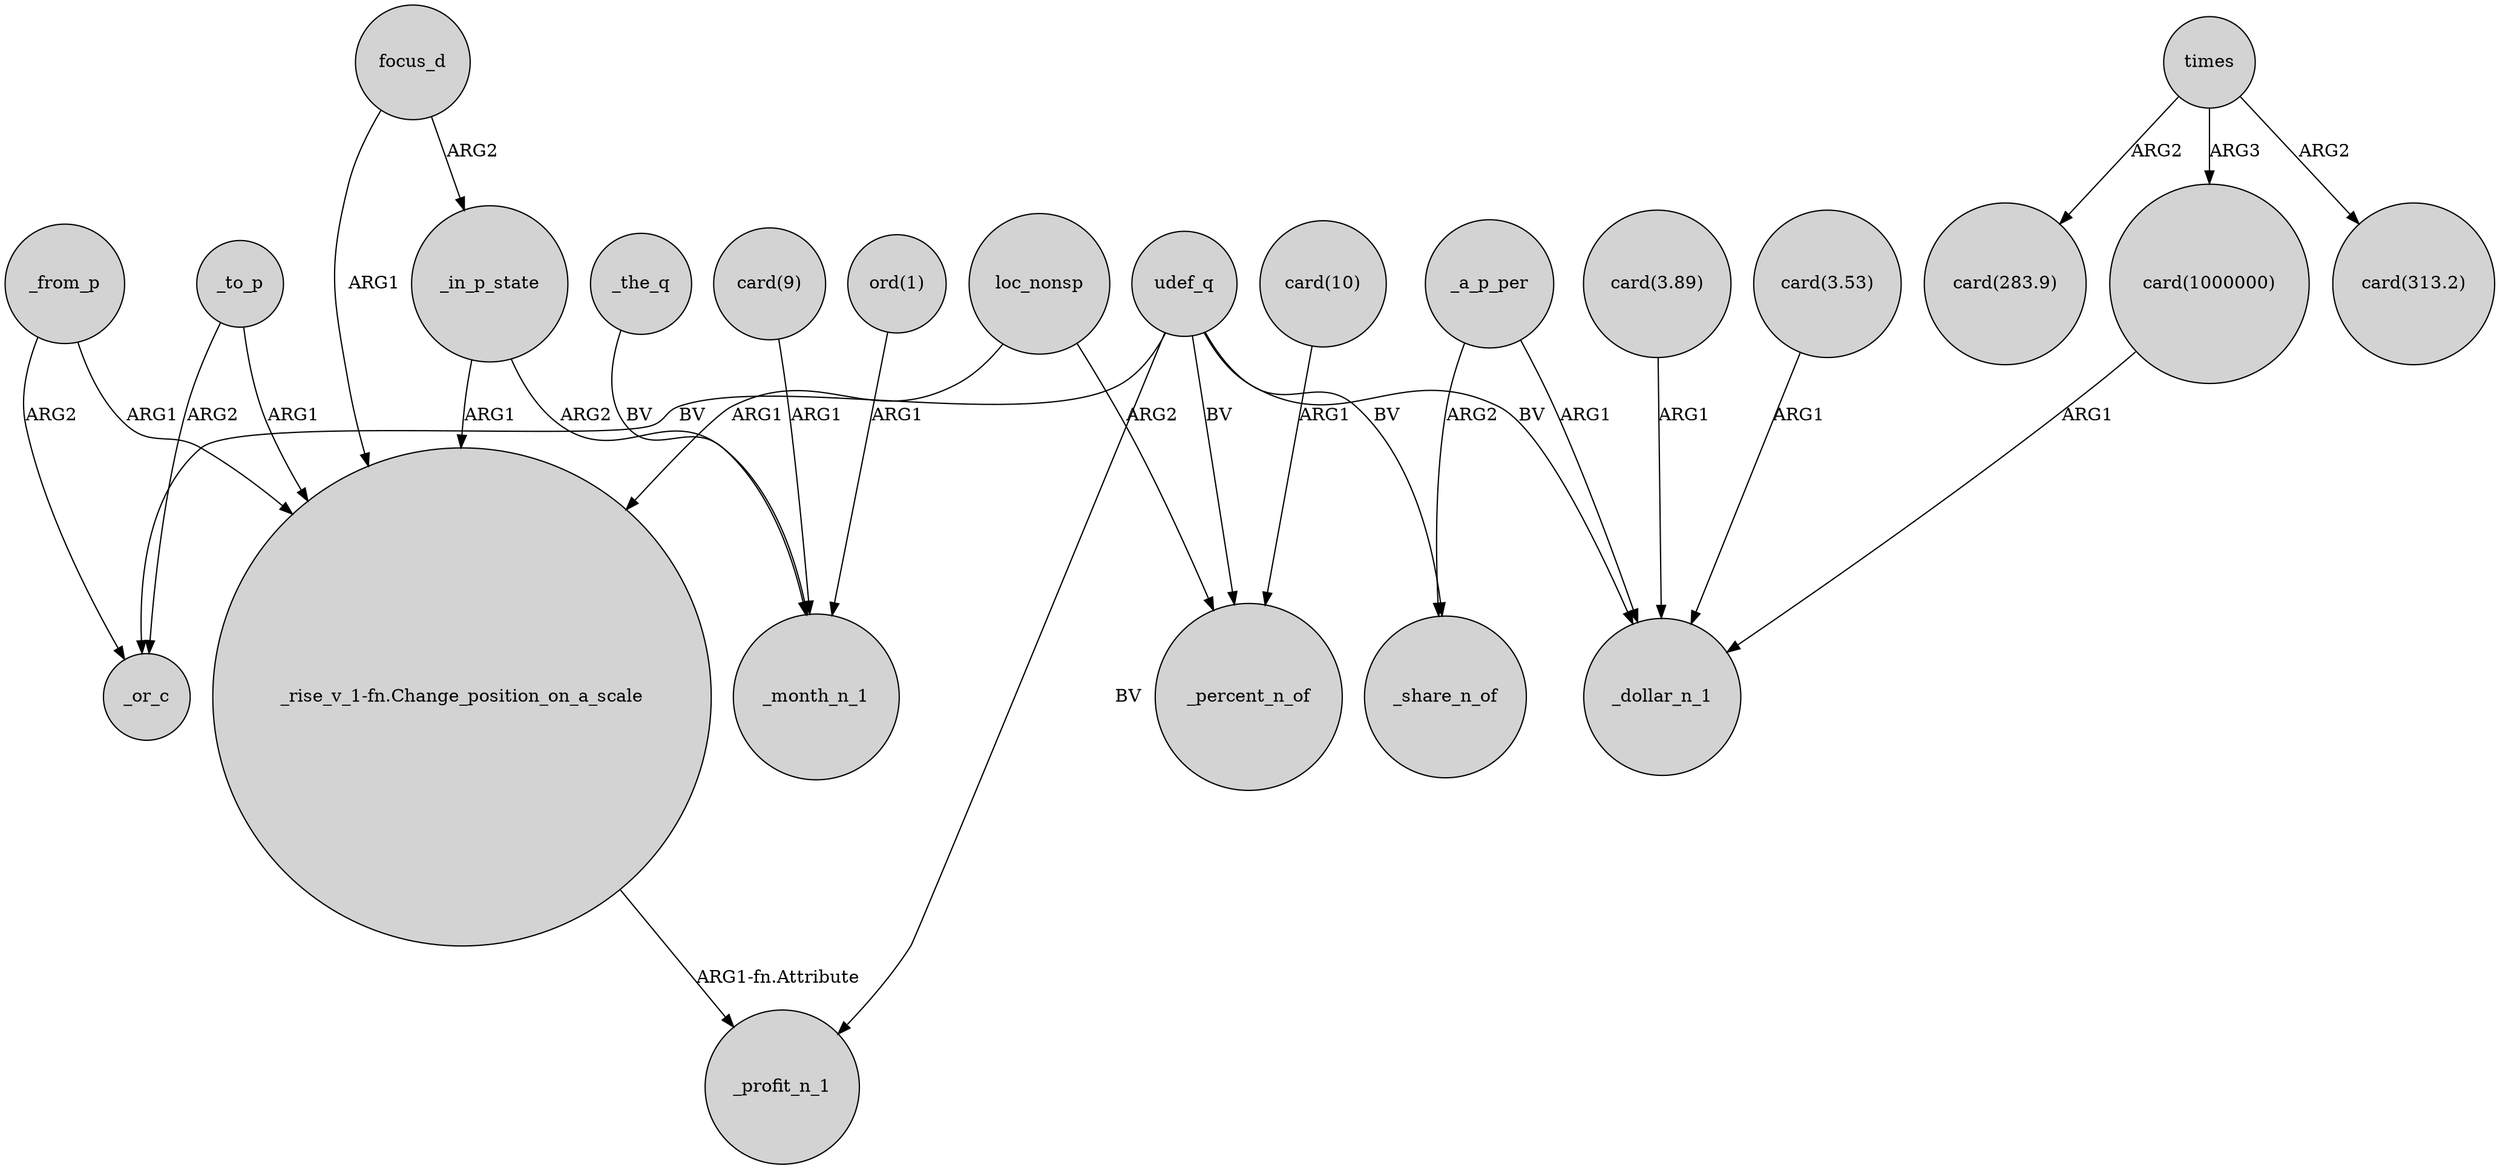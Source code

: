 digraph {
	node [shape=circle style=filled]
	_to_p -> _or_c [label=ARG2]
	"_rise_v_1-fn.Change_position_on_a_scale" -> _profit_n_1 [label="ARG1-fn.Attribute"]
	focus_d -> _in_p_state [label=ARG2]
	"card(3.53)" -> _dollar_n_1 [label=ARG1]
	"ord(1)" -> _month_n_1 [label=ARG1]
	_the_q -> _month_n_1 [label=BV]
	_to_p -> "_rise_v_1-fn.Change_position_on_a_scale" [label=ARG1]
	loc_nonsp -> "_rise_v_1-fn.Change_position_on_a_scale" [label=ARG1]
	times -> "card(1000000)" [label=ARG3]
	udef_q -> _profit_n_1 [label=BV]
	times -> "card(313.2)" [label=ARG2]
	udef_q -> _or_c [label=BV]
	focus_d -> "_rise_v_1-fn.Change_position_on_a_scale" [label=ARG1]
	"card(3.89)" -> _dollar_n_1 [label=ARG1]
	_a_p_per -> _share_n_of [label=ARG2]
	udef_q -> _percent_n_of [label=BV]
	udef_q -> _share_n_of [label=BV]
	udef_q -> _dollar_n_1 [label=BV]
	"card(10)" -> _percent_n_of [label=ARG1]
	"card(1000000)" -> _dollar_n_1 [label=ARG1]
	times -> "card(283.9)" [label=ARG2]
	_from_p -> _or_c [label=ARG2]
	_in_p_state -> "_rise_v_1-fn.Change_position_on_a_scale" [label=ARG1]
	_a_p_per -> _dollar_n_1 [label=ARG1]
	_in_p_state -> _month_n_1 [label=ARG2]
	"card(9)" -> _month_n_1 [label=ARG1]
	_from_p -> "_rise_v_1-fn.Change_position_on_a_scale" [label=ARG1]
	loc_nonsp -> _percent_n_of [label=ARG2]
}
